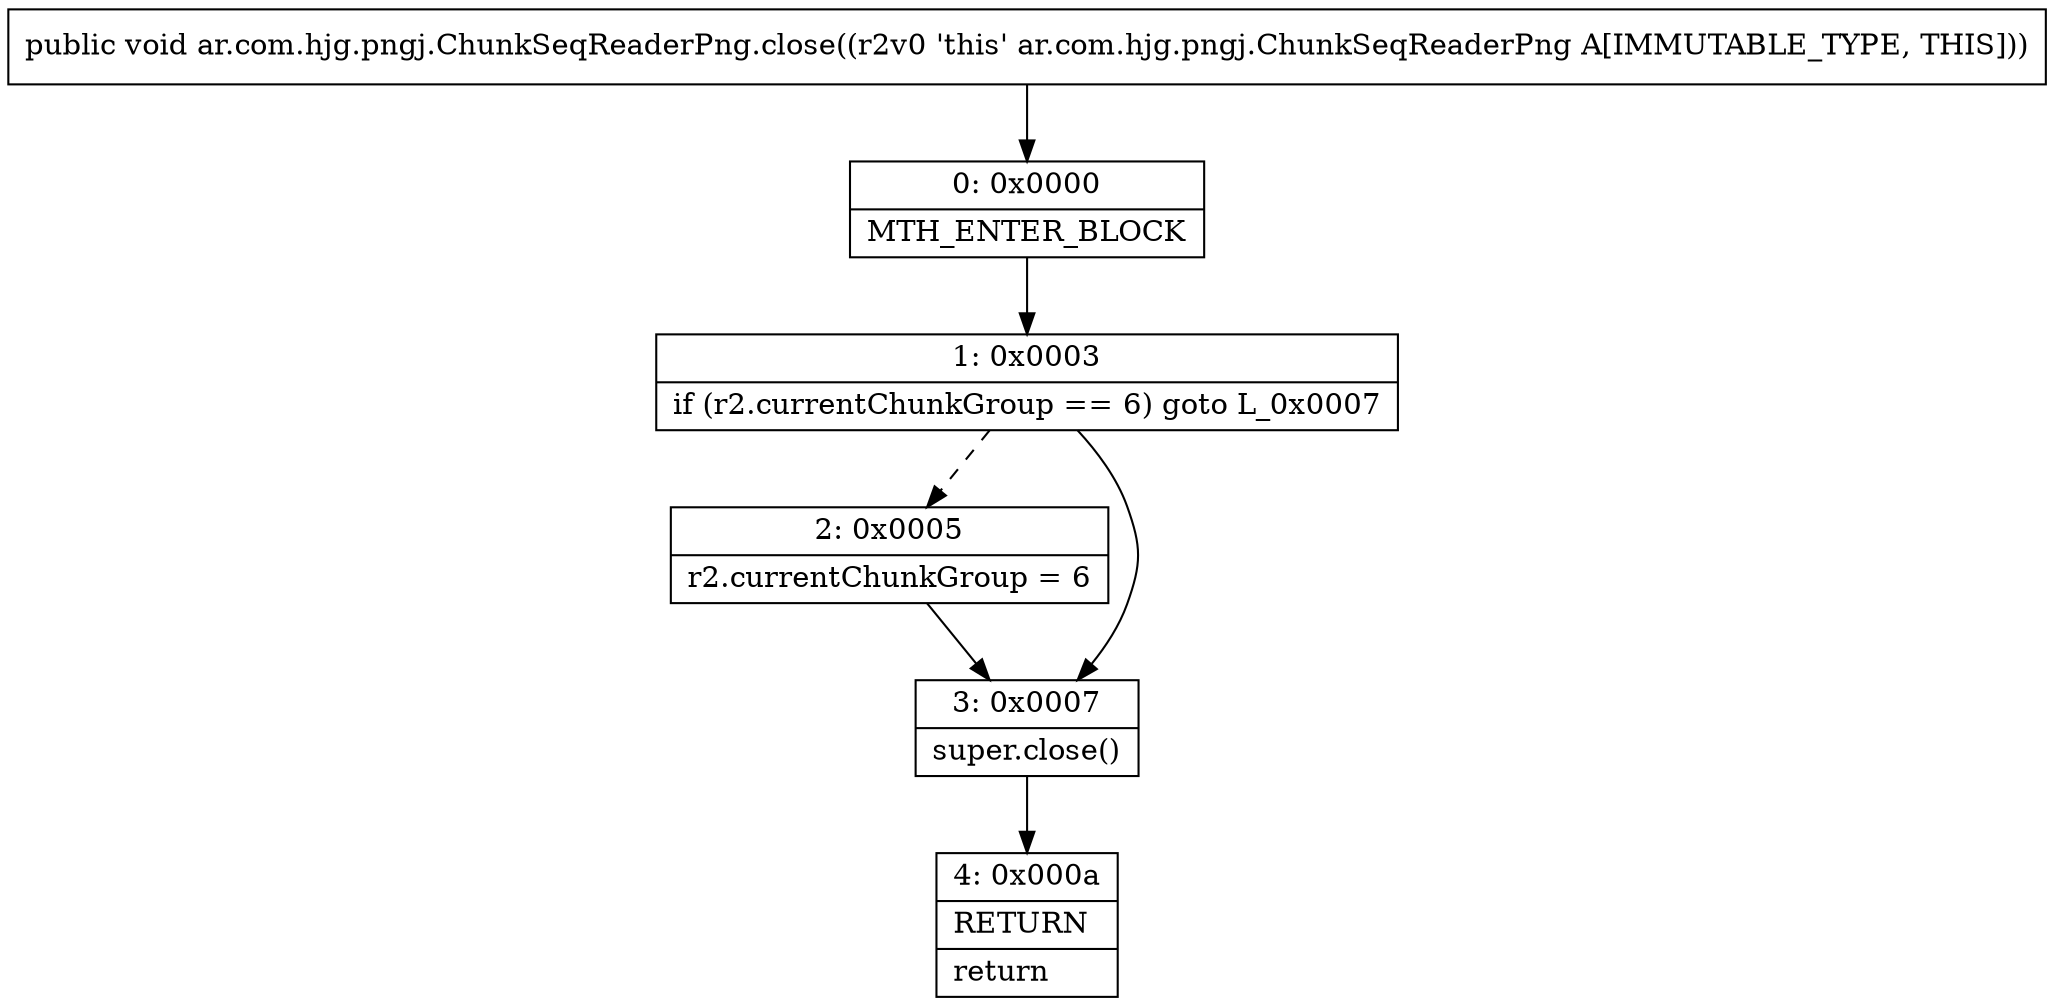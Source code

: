 digraph "CFG forar.com.hjg.pngj.ChunkSeqReaderPng.close()V" {
Node_0 [shape=record,label="{0\:\ 0x0000|MTH_ENTER_BLOCK\l}"];
Node_1 [shape=record,label="{1\:\ 0x0003|if (r2.currentChunkGroup == 6) goto L_0x0007\l}"];
Node_2 [shape=record,label="{2\:\ 0x0005|r2.currentChunkGroup = 6\l}"];
Node_3 [shape=record,label="{3\:\ 0x0007|super.close()\l}"];
Node_4 [shape=record,label="{4\:\ 0x000a|RETURN\l|return\l}"];
MethodNode[shape=record,label="{public void ar.com.hjg.pngj.ChunkSeqReaderPng.close((r2v0 'this' ar.com.hjg.pngj.ChunkSeqReaderPng A[IMMUTABLE_TYPE, THIS])) }"];
MethodNode -> Node_0;
Node_0 -> Node_1;
Node_1 -> Node_2[style=dashed];
Node_1 -> Node_3;
Node_2 -> Node_3;
Node_3 -> Node_4;
}

